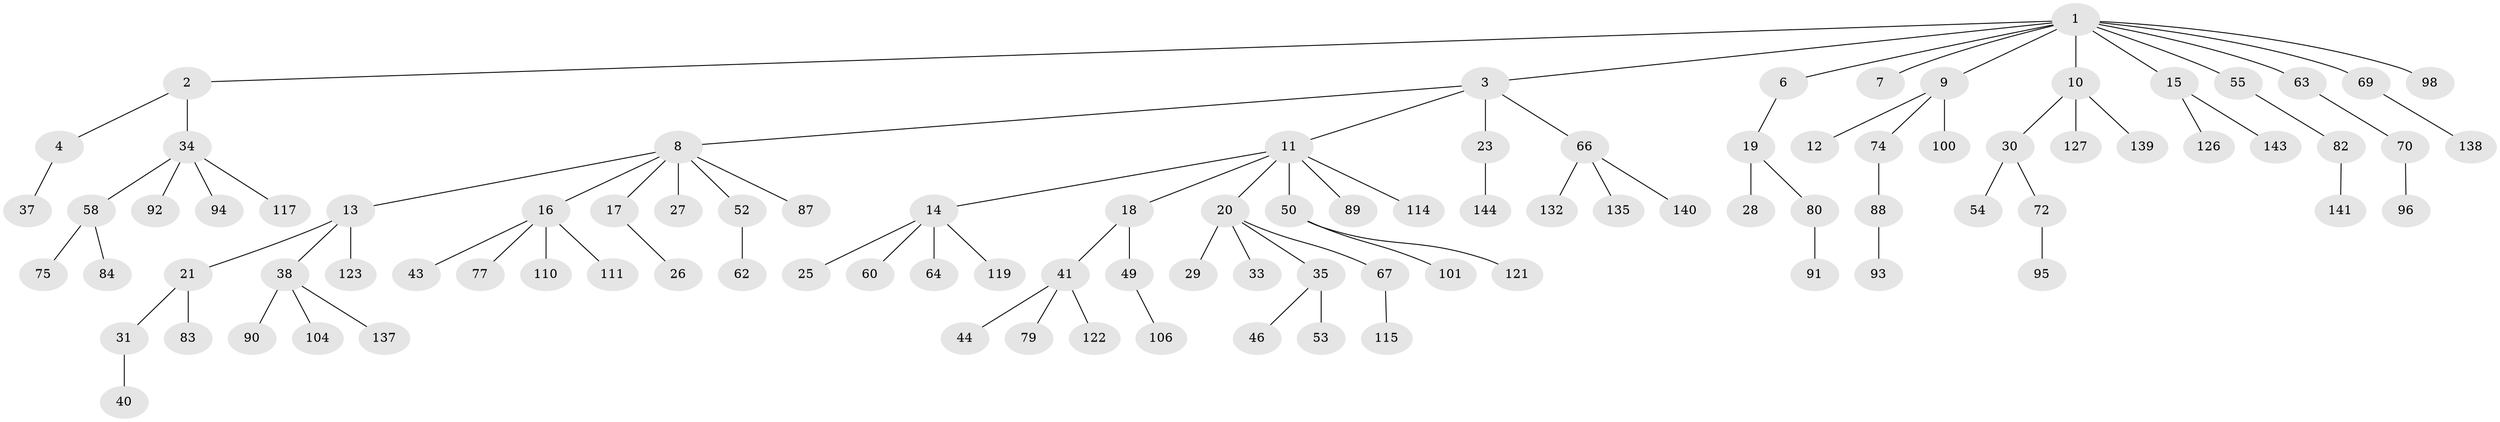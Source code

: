 // Generated by graph-tools (version 1.1) at 2025/52/02/27/25 19:52:11]
// undirected, 97 vertices, 96 edges
graph export_dot {
graph [start="1"]
  node [color=gray90,style=filled];
  1 [super="+5"];
  2;
  3;
  4 [super="+22"];
  6;
  7 [super="+61"];
  8 [super="+36"];
  9 [super="+39"];
  10 [super="+102"];
  11 [super="+65"];
  12;
  13 [super="+81"];
  14 [super="+32"];
  15 [super="+105"];
  16 [super="+57"];
  17;
  18 [super="+113"];
  19 [super="+107"];
  20 [super="+24"];
  21 [super="+129"];
  23 [super="+118"];
  25 [super="+48"];
  26;
  27 [super="+45"];
  28 [super="+109"];
  29;
  30 [super="+47"];
  31;
  33 [super="+130"];
  34 [super="+112"];
  35 [super="+51"];
  37;
  38 [super="+42"];
  40 [super="+99"];
  41 [super="+68"];
  43 [super="+56"];
  44 [super="+103"];
  46 [super="+71"];
  49 [super="+73"];
  50;
  52 [super="+97"];
  53 [super="+125"];
  54 [super="+59"];
  55;
  58;
  60 [super="+145"];
  62 [super="+133"];
  63 [super="+116"];
  64;
  66 [super="+76"];
  67 [super="+108"];
  69 [super="+86"];
  70 [super="+85"];
  72 [super="+142"];
  74 [super="+78"];
  75 [super="+131"];
  77;
  79 [super="+134"];
  80 [super="+128"];
  82 [super="+136"];
  83;
  84;
  87;
  88;
  89;
  90;
  91 [super="+124"];
  92;
  93;
  94;
  95;
  96;
  98;
  100;
  101;
  104;
  106;
  110;
  111 [super="+120"];
  114;
  115;
  117;
  119;
  121;
  122;
  123;
  126;
  127;
  132;
  135;
  137;
  138;
  139;
  140;
  141;
  143;
  144;
  1 -- 2;
  1 -- 3;
  1 -- 6;
  1 -- 7;
  1 -- 9;
  1 -- 55;
  1 -- 63;
  1 -- 69;
  1 -- 10;
  1 -- 98;
  1 -- 15;
  2 -- 4;
  2 -- 34;
  3 -- 8;
  3 -- 11;
  3 -- 23;
  3 -- 66;
  4 -- 37;
  6 -- 19;
  8 -- 13;
  8 -- 16;
  8 -- 17;
  8 -- 27;
  8 -- 87;
  8 -- 52;
  9 -- 12;
  9 -- 100;
  9 -- 74;
  10 -- 30;
  10 -- 139;
  10 -- 127;
  11 -- 14;
  11 -- 18;
  11 -- 20;
  11 -- 50;
  11 -- 89;
  11 -- 114;
  13 -- 21;
  13 -- 38;
  13 -- 123;
  14 -- 25;
  14 -- 60;
  14 -- 64;
  14 -- 119;
  15 -- 126;
  15 -- 143;
  16 -- 43;
  16 -- 77;
  16 -- 110;
  16 -- 111;
  17 -- 26;
  18 -- 41;
  18 -- 49;
  19 -- 28;
  19 -- 80;
  20 -- 29;
  20 -- 35;
  20 -- 33;
  20 -- 67;
  21 -- 31;
  21 -- 83;
  23 -- 144;
  30 -- 72;
  30 -- 54;
  31 -- 40;
  34 -- 58;
  34 -- 92;
  34 -- 94;
  34 -- 117;
  35 -- 46;
  35 -- 53;
  38 -- 137;
  38 -- 104;
  38 -- 90;
  41 -- 44;
  41 -- 122;
  41 -- 79;
  49 -- 106;
  50 -- 101;
  50 -- 121;
  52 -- 62;
  55 -- 82;
  58 -- 75;
  58 -- 84;
  63 -- 70;
  66 -- 132;
  66 -- 140;
  66 -- 135;
  67 -- 115;
  69 -- 138;
  70 -- 96;
  72 -- 95;
  74 -- 88;
  80 -- 91;
  82 -- 141;
  88 -- 93;
}
